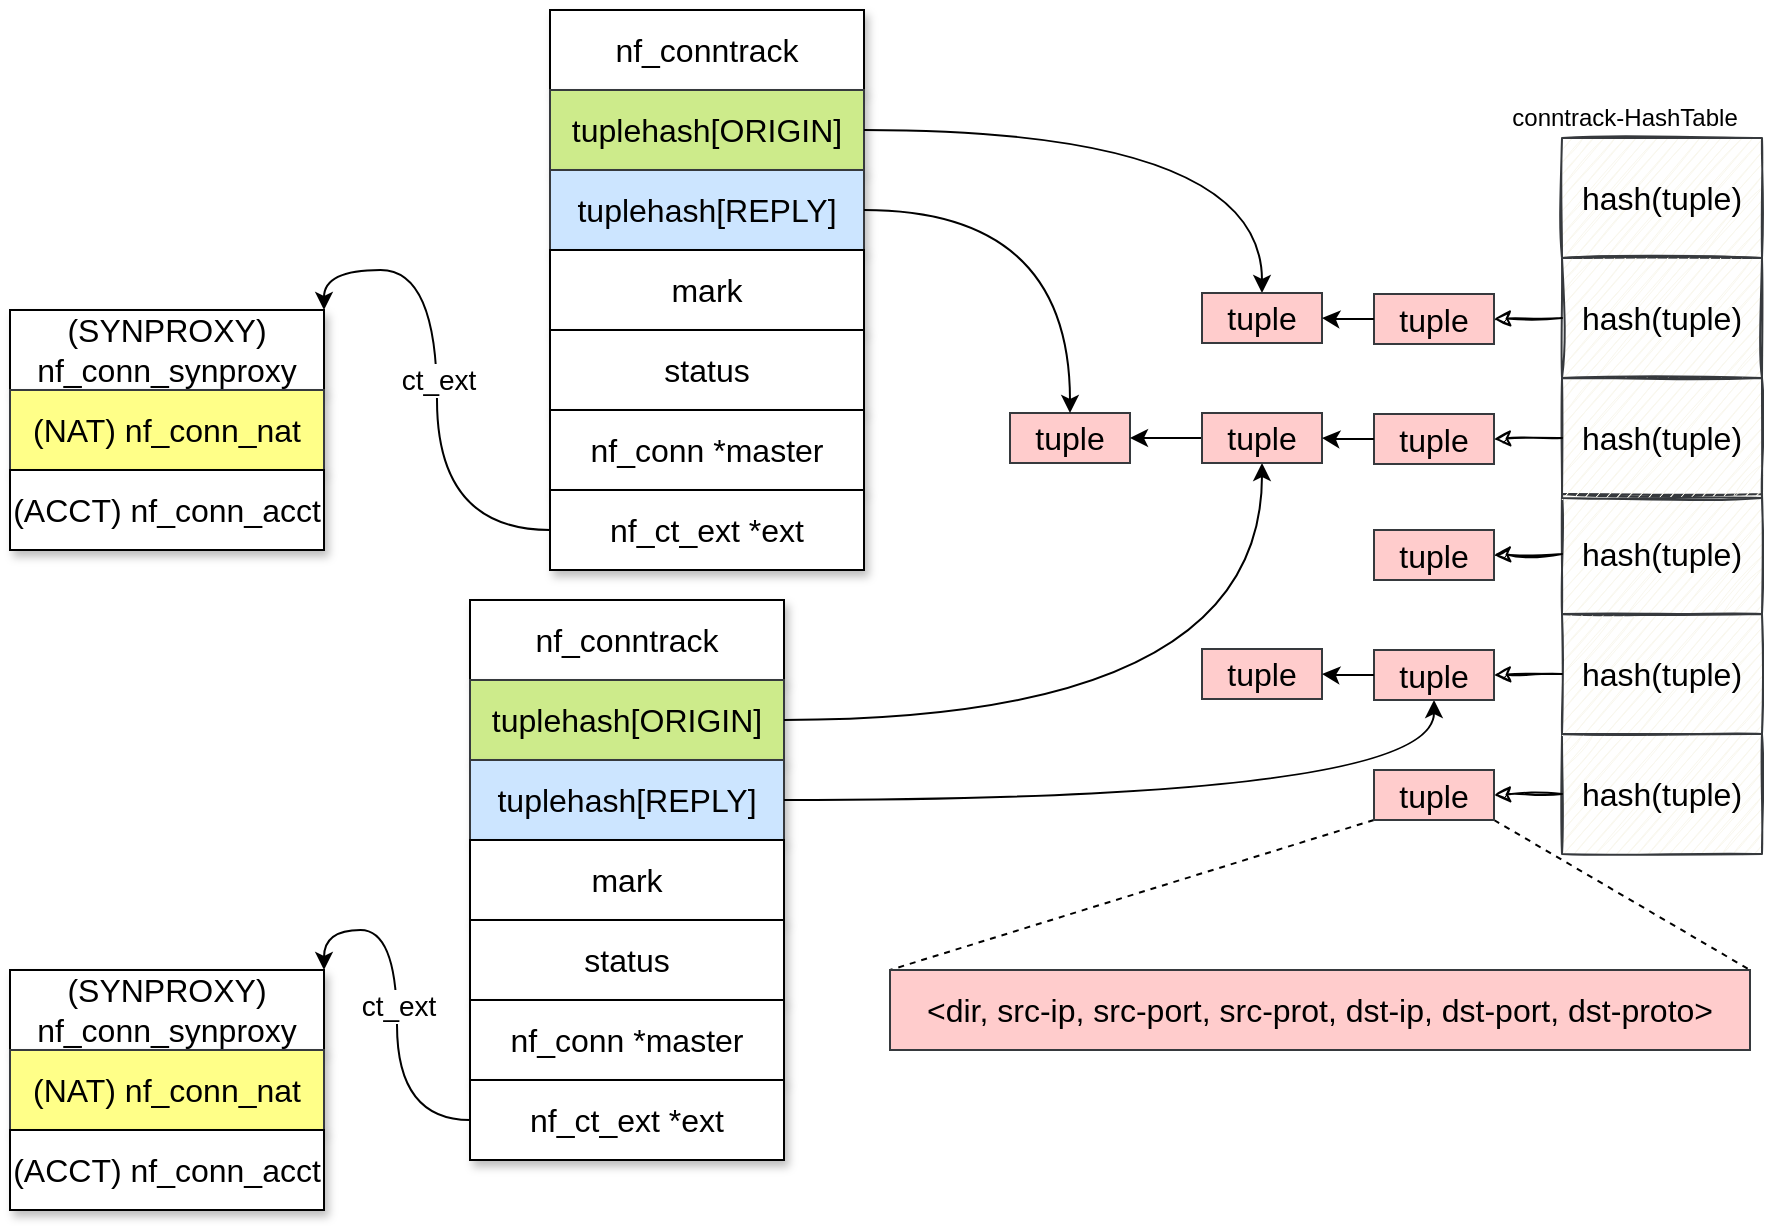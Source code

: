 <mxfile version="13.8.8" type="github">
  <diagram name="Page-1" id="c7558073-3199-34d8-9f00-42111426c3f3">
    <mxGraphModel dx="2248" dy="794" grid="1" gridSize="10" guides="1" tooltips="1" connect="1" arrows="1" fold="1" page="1" pageScale="1" pageWidth="826" pageHeight="1169" background="#ffffff" math="0" shadow="0">
      <root>
        <mxCell id="0" />
        <mxCell id="1" parent="0" />
        <mxCell id="xV2tbsb7gQlv12NHtWF--107" value="&lt;font style=&quot;font-size: 14px&quot;&gt;ct_ext&lt;/font&gt;" style="edgeStyle=orthogonalEdgeStyle;curved=1;rounded=0;orthogonalLoop=1;jettySize=auto;html=1;entryX=1;entryY=0;entryDx=0;entryDy=0;exitX=0;exitY=0.5;exitDx=0;exitDy=0;" parent="1" source="xV2tbsb7gQlv12NHtWF--102" target="xV2tbsb7gQlv12NHtWF--103" edge="1">
          <mxGeometry relative="1" as="geometry" />
        </mxCell>
        <mxCell id="xV2tbsb7gQlv12NHtWF--108" value="" style="group;sketch=0;shadow=1;glass=0;" parent="1" vertex="1" connectable="0">
          <mxGeometry x="-50" y="160" width="157" height="120" as="geometry" />
        </mxCell>
        <mxCell id="xV2tbsb7gQlv12NHtWF--103" value="&lt;font style=&quot;font-size: 16px&quot;&gt;(SYNPROXY) nf_conn_synproxy&lt;/font&gt;" style="rounded=0;whiteSpace=wrap;html=1;sketch=0;shadow=1;glass=0;" parent="xV2tbsb7gQlv12NHtWF--108" vertex="1">
          <mxGeometry width="157" height="40" as="geometry" />
        </mxCell>
        <mxCell id="xV2tbsb7gQlv12NHtWF--104" value="&lt;font style=&quot;font-size: 16px&quot;&gt;(NAT) nf_conn_nat&lt;/font&gt;" style="rounded=0;whiteSpace=wrap;html=1;fillColor=#ffff88;strokeColor=#36393d;sketch=0;shadow=1;glass=0;" parent="xV2tbsb7gQlv12NHtWF--108" vertex="1">
          <mxGeometry y="40" width="157" height="40" as="geometry" />
        </mxCell>
        <mxCell id="xV2tbsb7gQlv12NHtWF--105" value="&lt;span style=&quot;font-size: 16px&quot;&gt;(ACCT) nf_conn_acct&lt;/span&gt;" style="rounded=0;whiteSpace=wrap;html=1;sketch=0;shadow=1;glass=0;" parent="xV2tbsb7gQlv12NHtWF--108" vertex="1">
          <mxGeometry y="80" width="157" height="40" as="geometry" />
        </mxCell>
        <mxCell id="xV2tbsb7gQlv12NHtWF--109" value="" style="group;shadow=1;" parent="1" vertex="1" connectable="0">
          <mxGeometry x="220" y="10" width="157" height="280" as="geometry" />
        </mxCell>
        <mxCell id="xV2tbsb7gQlv12NHtWF--96" value="nf_conntrack" style="rounded=0;whiteSpace=wrap;html=1;fontSize=16;shadow=1;" parent="xV2tbsb7gQlv12NHtWF--109" vertex="1">
          <mxGeometry width="157" height="40" as="geometry" />
        </mxCell>
        <mxCell id="xV2tbsb7gQlv12NHtWF--97" value="&lt;font style=&quot;font-size: 16px&quot;&gt;tuplehash[ORIGIN]&lt;/font&gt;" style="rounded=0;whiteSpace=wrap;html=1;fillColor=#cdeb8b;strokeColor=#36393d;shadow=1;" parent="xV2tbsb7gQlv12NHtWF--109" vertex="1">
          <mxGeometry y="40" width="157" height="40" as="geometry" />
        </mxCell>
        <mxCell id="xV2tbsb7gQlv12NHtWF--98" value="&lt;font style=&quot;font-size: 16px&quot;&gt;tuplehash[REPLY]&lt;/font&gt;" style="rounded=0;whiteSpace=wrap;html=1;fillColor=#cce5ff;strokeColor=#36393d;shadow=1;" parent="xV2tbsb7gQlv12NHtWF--109" vertex="1">
          <mxGeometry y="80" width="157" height="40" as="geometry" />
        </mxCell>
        <mxCell id="xV2tbsb7gQlv12NHtWF--99" value="&lt;font style=&quot;font-size: 16px&quot;&gt;mark&lt;/font&gt;" style="rounded=0;whiteSpace=wrap;html=1;shadow=1;" parent="xV2tbsb7gQlv12NHtWF--109" vertex="1">
          <mxGeometry y="120" width="157" height="40" as="geometry" />
        </mxCell>
        <mxCell id="xV2tbsb7gQlv12NHtWF--100" value="&lt;font style=&quot;font-size: 16px&quot;&gt;status&lt;/font&gt;" style="rounded=0;whiteSpace=wrap;html=1;shadow=1;" parent="xV2tbsb7gQlv12NHtWF--109" vertex="1">
          <mxGeometry y="160" width="157" height="40" as="geometry" />
        </mxCell>
        <mxCell id="xV2tbsb7gQlv12NHtWF--101" value="&lt;font style=&quot;font-size: 16px&quot;&gt;nf_conn *master&lt;/font&gt;" style="rounded=0;whiteSpace=wrap;html=1;shadow=1;" parent="xV2tbsb7gQlv12NHtWF--109" vertex="1">
          <mxGeometry y="200" width="157" height="40" as="geometry" />
        </mxCell>
        <mxCell id="xV2tbsb7gQlv12NHtWF--102" value="&lt;font style=&quot;font-size: 16px&quot;&gt;nf_ct_ext *ext&lt;/font&gt;" style="rounded=0;whiteSpace=wrap;html=1;shadow=1;" parent="xV2tbsb7gQlv12NHtWF--109" vertex="1">
          <mxGeometry y="240" width="157" height="40" as="geometry" />
        </mxCell>
        <mxCell id="xV2tbsb7gQlv12NHtWF--168" style="edgeStyle=orthogonalEdgeStyle;curved=1;rounded=0;orthogonalLoop=1;jettySize=auto;html=1;exitX=1;exitY=0.5;exitDx=0;exitDy=0;entryX=0.5;entryY=0;entryDx=0;entryDy=0;" parent="1" source="xV2tbsb7gQlv12NHtWF--97" target="xV2tbsb7gQlv12NHtWF--123" edge="1">
          <mxGeometry relative="1" as="geometry" />
        </mxCell>
        <mxCell id="xV2tbsb7gQlv12NHtWF--183" value="tuple" style="rounded=0;whiteSpace=wrap;html=1;fontSize=16;fillColor=#ffcccc;strokeColor=#36393d;" parent="1" vertex="1">
          <mxGeometry x="450" y="211.5" width="60" height="25" as="geometry" />
        </mxCell>
        <mxCell id="xV2tbsb7gQlv12NHtWF--184" value="" style="edgeStyle=orthogonalEdgeStyle;curved=1;rounded=0;orthogonalLoop=1;jettySize=auto;html=1;" parent="1" source="xV2tbsb7gQlv12NHtWF--175" target="xV2tbsb7gQlv12NHtWF--183" edge="1">
          <mxGeometry relative="1" as="geometry" />
        </mxCell>
        <mxCell id="xV2tbsb7gQlv12NHtWF--191" style="edgeStyle=orthogonalEdgeStyle;curved=1;rounded=0;orthogonalLoop=1;jettySize=auto;html=1;exitX=1;exitY=0.5;exitDx=0;exitDy=0;entryX=0.5;entryY=0;entryDx=0;entryDy=0;" parent="1" source="xV2tbsb7gQlv12NHtWF--98" target="xV2tbsb7gQlv12NHtWF--183" edge="1">
          <mxGeometry relative="1" as="geometry" />
        </mxCell>
        <mxCell id="xV2tbsb7gQlv12NHtWF--206" value="&lt;font style=&quot;font-size: 14px&quot;&gt;ct_ext&lt;/font&gt;" style="edgeStyle=orthogonalEdgeStyle;curved=1;rounded=0;orthogonalLoop=1;jettySize=auto;html=1;entryX=1;entryY=0;entryDx=0;entryDy=0;exitX=0;exitY=0.5;exitDx=0;exitDy=0;" parent="1" source="xV2tbsb7gQlv12NHtWF--218" target="xV2tbsb7gQlv12NHtWF--208" edge="1">
          <mxGeometry relative="1" as="geometry" />
        </mxCell>
        <mxCell id="xV2tbsb7gQlv12NHtWF--207" value="" style="group;sketch=0;shadow=1;glass=0;" parent="1" vertex="1" connectable="0">
          <mxGeometry x="-50" y="490" width="157" height="120" as="geometry" />
        </mxCell>
        <mxCell id="xV2tbsb7gQlv12NHtWF--208" value="&lt;font style=&quot;font-size: 16px&quot;&gt;(SYNPROXY) nf_conn_synproxy&lt;/font&gt;" style="rounded=0;whiteSpace=wrap;html=1;sketch=0;shadow=1;glass=0;" parent="xV2tbsb7gQlv12NHtWF--207" vertex="1">
          <mxGeometry width="157" height="40" as="geometry" />
        </mxCell>
        <mxCell id="xV2tbsb7gQlv12NHtWF--209" value="&lt;font style=&quot;font-size: 16px&quot;&gt;(NAT) nf_conn_nat&lt;/font&gt;" style="rounded=0;whiteSpace=wrap;html=1;fillColor=#ffff88;strokeColor=#36393d;sketch=0;shadow=1;glass=0;" parent="xV2tbsb7gQlv12NHtWF--207" vertex="1">
          <mxGeometry y="40" width="157" height="40" as="geometry" />
        </mxCell>
        <mxCell id="xV2tbsb7gQlv12NHtWF--210" value="&lt;span style=&quot;font-size: 16px&quot;&gt;(ACCT) nf_conn_acct&lt;/span&gt;" style="rounded=0;whiteSpace=wrap;html=1;sketch=0;shadow=1;glass=0;" parent="xV2tbsb7gQlv12NHtWF--207" vertex="1">
          <mxGeometry y="80" width="157" height="40" as="geometry" />
        </mxCell>
        <mxCell id="xV2tbsb7gQlv12NHtWF--211" value="" style="group;shadow=1;" parent="1" vertex="1" connectable="0">
          <mxGeometry x="180" y="305" width="157" height="280" as="geometry" />
        </mxCell>
        <mxCell id="xV2tbsb7gQlv12NHtWF--212" value="nf_conntrack" style="rounded=0;whiteSpace=wrap;html=1;fontSize=16;shadow=1;" parent="xV2tbsb7gQlv12NHtWF--211" vertex="1">
          <mxGeometry width="157" height="40" as="geometry" />
        </mxCell>
        <mxCell id="xV2tbsb7gQlv12NHtWF--213" value="&lt;font style=&quot;font-size: 16px&quot;&gt;tuplehash[ORIGIN]&lt;/font&gt;" style="rounded=0;whiteSpace=wrap;html=1;fillColor=#cdeb8b;strokeColor=#36393d;shadow=1;" parent="xV2tbsb7gQlv12NHtWF--211" vertex="1">
          <mxGeometry y="40" width="157" height="40" as="geometry" />
        </mxCell>
        <mxCell id="xV2tbsb7gQlv12NHtWF--214" value="&lt;font style=&quot;font-size: 16px&quot;&gt;tuplehash[REPLY]&lt;/font&gt;" style="rounded=0;whiteSpace=wrap;html=1;fillColor=#cce5ff;strokeColor=#36393d;shadow=1;" parent="xV2tbsb7gQlv12NHtWF--211" vertex="1">
          <mxGeometry y="80" width="157" height="40" as="geometry" />
        </mxCell>
        <mxCell id="xV2tbsb7gQlv12NHtWF--215" value="&lt;font style=&quot;font-size: 16px&quot;&gt;mark&lt;/font&gt;" style="rounded=0;whiteSpace=wrap;html=1;shadow=1;" parent="xV2tbsb7gQlv12NHtWF--211" vertex="1">
          <mxGeometry y="120" width="157" height="40" as="geometry" />
        </mxCell>
        <mxCell id="xV2tbsb7gQlv12NHtWF--216" value="&lt;font style=&quot;font-size: 16px&quot;&gt;status&lt;/font&gt;" style="rounded=0;whiteSpace=wrap;html=1;shadow=1;" parent="xV2tbsb7gQlv12NHtWF--211" vertex="1">
          <mxGeometry y="160" width="157" height="40" as="geometry" />
        </mxCell>
        <mxCell id="xV2tbsb7gQlv12NHtWF--217" value="&lt;font style=&quot;font-size: 16px&quot;&gt;nf_conn *master&lt;/font&gt;" style="rounded=0;whiteSpace=wrap;html=1;shadow=1;" parent="xV2tbsb7gQlv12NHtWF--211" vertex="1">
          <mxGeometry y="200" width="157" height="40" as="geometry" />
        </mxCell>
        <mxCell id="xV2tbsb7gQlv12NHtWF--218" value="&lt;font style=&quot;font-size: 16px&quot;&gt;nf_ct_ext *ext&lt;/font&gt;" style="rounded=0;whiteSpace=wrap;html=1;shadow=1;" parent="xV2tbsb7gQlv12NHtWF--211" vertex="1">
          <mxGeometry y="240" width="157" height="40" as="geometry" />
        </mxCell>
        <mxCell id="xV2tbsb7gQlv12NHtWF--219" style="edgeStyle=orthogonalEdgeStyle;curved=1;rounded=0;orthogonalLoop=1;jettySize=auto;html=1;exitX=1;exitY=0.5;exitDx=0;exitDy=0;entryX=0.5;entryY=1;entryDx=0;entryDy=0;" parent="1" source="xV2tbsb7gQlv12NHtWF--213" target="xV2tbsb7gQlv12NHtWF--175" edge="1">
          <mxGeometry relative="1" as="geometry">
            <mxPoint x="403" y="405" as="sourcePoint" />
          </mxGeometry>
        </mxCell>
        <mxCell id="xV2tbsb7gQlv12NHtWF--221" style="edgeStyle=orthogonalEdgeStyle;curved=1;rounded=0;orthogonalLoop=1;jettySize=auto;html=1;exitX=1;exitY=0.5;exitDx=0;exitDy=0;entryX=0.5;entryY=1;entryDx=0;entryDy=0;" parent="1" source="xV2tbsb7gQlv12NHtWF--214" target="xV2tbsb7gQlv12NHtWF--187" edge="1">
          <mxGeometry relative="1" as="geometry">
            <mxPoint x="660" y="405" as="targetPoint" />
          </mxGeometry>
        </mxCell>
        <mxCell id="xV2tbsb7gQlv12NHtWF--222" value="hash(tuple)" style="rounded=0;whiteSpace=wrap;html=1;fontSize=16;fillColor=#f9f7ed;strokeColor=#36393d;comic=0;backgroundOutline=0;sketch=1;" parent="1" vertex="1">
          <mxGeometry x="726" y="372" width="100" height="60" as="geometry" />
        </mxCell>
        <mxCell id="xV2tbsb7gQlv12NHtWF--229" style="edgeStyle=none;rounded=0;orthogonalLoop=1;jettySize=auto;html=1;exitX=0;exitY=1;exitDx=0;exitDy=0;entryX=0;entryY=0;entryDx=0;entryDy=0;endArrow=none;endFill=0;dashed=1;" parent="1" source="xV2tbsb7gQlv12NHtWF--223" target="xV2tbsb7gQlv12NHtWF--228" edge="1">
          <mxGeometry relative="1" as="geometry" />
        </mxCell>
        <mxCell id="xV2tbsb7gQlv12NHtWF--230" style="edgeStyle=none;rounded=0;orthogonalLoop=1;jettySize=auto;html=1;exitX=1;exitY=1;exitDx=0;exitDy=0;entryX=1;entryY=0;entryDx=0;entryDy=0;endArrow=none;endFill=0;dashed=1;" parent="1" source="xV2tbsb7gQlv12NHtWF--223" target="xV2tbsb7gQlv12NHtWF--228" edge="1">
          <mxGeometry relative="1" as="geometry" />
        </mxCell>
        <mxCell id="xV2tbsb7gQlv12NHtWF--223" value="tuple" style="rounded=0;whiteSpace=wrap;html=1;fontSize=16;fillColor=#ffcccc;strokeColor=#36393d;" parent="1" vertex="1">
          <mxGeometry x="632" y="390" width="60" height="25" as="geometry" />
        </mxCell>
        <mxCell id="xV2tbsb7gQlv12NHtWF--224" value="" style="edgeStyle=orthogonalEdgeStyle;curved=1;rounded=0;orthogonalLoop=1;jettySize=auto;html=1;comic=0;backgroundOutline=0;sketch=1;" parent="1" source="xV2tbsb7gQlv12NHtWF--222" target="xV2tbsb7gQlv12NHtWF--223" edge="1">
          <mxGeometry relative="1" as="geometry" />
        </mxCell>
        <mxCell id="xV2tbsb7gQlv12NHtWF--178" value="hash(tuple)" style="rounded=0;whiteSpace=wrap;html=1;fontSize=16;fillColor=#f9f7ed;strokeColor=#36393d;comic=0;backgroundOutline=0;sketch=1;" parent="1" vertex="1">
          <mxGeometry x="726" y="252" width="100" height="60" as="geometry" />
        </mxCell>
        <mxCell id="xV2tbsb7gQlv12NHtWF--179" value="tuple" style="rounded=0;whiteSpace=wrap;html=1;fontSize=16;fillColor=#ffcccc;strokeColor=#36393d;" parent="1" vertex="1">
          <mxGeometry x="632" y="270" width="60" height="25" as="geometry" />
        </mxCell>
        <mxCell id="xV2tbsb7gQlv12NHtWF--180" value="" style="edgeStyle=orthogonalEdgeStyle;curved=1;rounded=0;orthogonalLoop=1;jettySize=auto;html=1;comic=0;backgroundOutline=0;sketch=1;" parent="1" source="xV2tbsb7gQlv12NHtWF--178" target="xV2tbsb7gQlv12NHtWF--179" edge="1">
          <mxGeometry x="546" y="252" as="geometry" />
        </mxCell>
        <mxCell id="xV2tbsb7gQlv12NHtWF--226" value="hash(tuple)" style="rounded=0;whiteSpace=wrap;html=1;fontSize=16;fillColor=#f9f7ed;strokeColor=#36393d;comic=0;backgroundOutline=0;sketch=1;" parent="1" vertex="1">
          <mxGeometry x="726" y="74" width="100" height="60" as="geometry" />
        </mxCell>
        <mxCell id="xV2tbsb7gQlv12NHtWF--227" value="conntrack-HashTable" style="text;html=1;align=center;verticalAlign=middle;resizable=0;points=[];autosize=1;comic=0;backgroundOutline=0;sketch=1;" parent="1" vertex="1">
          <mxGeometry x="692" y="54" width="130" height="20" as="geometry" />
        </mxCell>
        <mxCell id="xV2tbsb7gQlv12NHtWF--228" value="&amp;lt;dir, src-ip, src-port, src-prot, dst-ip, dst-port, dst-proto&amp;gt;" style="rounded=0;whiteSpace=wrap;html=1;fontSize=16;fillColor=#ffcccc;strokeColor=#36393d;" parent="1" vertex="1">
          <mxGeometry x="390" y="490" width="430" height="40" as="geometry" />
        </mxCell>
        <mxCell id="xV2tbsb7gQlv12NHtWF--110" value="hash(tuple)" style="rounded=0;whiteSpace=wrap;html=1;fontSize=16;fillColor=#f9f7ed;strokeColor=#36393d;comic=0;backgroundOutline=0;sketch=1;" parent="1" vertex="1">
          <mxGeometry x="726" y="134" width="100" height="60" as="geometry" />
        </mxCell>
        <mxCell id="xV2tbsb7gQlv12NHtWF--116" value="tuple" style="rounded=0;whiteSpace=wrap;html=1;fontSize=16;fillColor=#ffcccc;strokeColor=#36393d;" parent="1" vertex="1">
          <mxGeometry x="632" y="152" width="60" height="25" as="geometry" />
        </mxCell>
        <mxCell id="xV2tbsb7gQlv12NHtWF--117" value="" style="edgeStyle=orthogonalEdgeStyle;curved=1;rounded=0;orthogonalLoop=1;jettySize=auto;html=1;comic=0;backgroundOutline=0;sketch=1;" parent="1" source="xV2tbsb7gQlv12NHtWF--110" target="xV2tbsb7gQlv12NHtWF--116" edge="1">
          <mxGeometry x="546" y="134" as="geometry" />
        </mxCell>
        <mxCell id="xV2tbsb7gQlv12NHtWF--123" value="tuple" style="rounded=0;whiteSpace=wrap;html=1;fontSize=16;fillColor=#ffcccc;strokeColor=#36393d;" parent="1" vertex="1">
          <mxGeometry x="546" y="151.5" width="60" height="25" as="geometry" />
        </mxCell>
        <mxCell id="xV2tbsb7gQlv12NHtWF--124" value="" style="edgeStyle=orthogonalEdgeStyle;curved=1;rounded=0;orthogonalLoop=1;jettySize=auto;html=1;" parent="1" source="xV2tbsb7gQlv12NHtWF--116" target="xV2tbsb7gQlv12NHtWF--123" edge="1">
          <mxGeometry x="546" y="134" as="geometry" />
        </mxCell>
        <mxCell id="xV2tbsb7gQlv12NHtWF--172" value="hash(tuple)" style="rounded=0;whiteSpace=wrap;html=1;fontSize=16;fillColor=#f9f7ed;strokeColor=#36393d;comic=0;backgroundOutline=0;sketch=1;" parent="1" vertex="1">
          <mxGeometry x="726" y="194" width="100" height="60" as="geometry" />
        </mxCell>
        <mxCell id="xV2tbsb7gQlv12NHtWF--173" value="tuple" style="rounded=0;whiteSpace=wrap;html=1;fontSize=16;fillColor=#ffcccc;strokeColor=#36393d;" parent="1" vertex="1">
          <mxGeometry x="632" y="212" width="60" height="25" as="geometry" />
        </mxCell>
        <mxCell id="xV2tbsb7gQlv12NHtWF--174" value="" style="edgeStyle=orthogonalEdgeStyle;curved=1;rounded=0;orthogonalLoop=1;jettySize=auto;html=1;comic=0;backgroundOutline=0;sketch=1;" parent="1" source="xV2tbsb7gQlv12NHtWF--172" target="xV2tbsb7gQlv12NHtWF--173" edge="1">
          <mxGeometry x="546" y="194" as="geometry" />
        </mxCell>
        <mxCell id="xV2tbsb7gQlv12NHtWF--175" value="tuple" style="rounded=0;whiteSpace=wrap;html=1;fontSize=16;fillColor=#ffcccc;strokeColor=#36393d;" parent="1" vertex="1">
          <mxGeometry x="546" y="211.5" width="60" height="25" as="geometry" />
        </mxCell>
        <mxCell id="xV2tbsb7gQlv12NHtWF--176" value="" style="edgeStyle=orthogonalEdgeStyle;curved=1;rounded=0;orthogonalLoop=1;jettySize=auto;html=1;" parent="1" source="xV2tbsb7gQlv12NHtWF--173" target="xV2tbsb7gQlv12NHtWF--175" edge="1">
          <mxGeometry x="546" y="194" as="geometry" />
        </mxCell>
        <mxCell id="xV2tbsb7gQlv12NHtWF--186" value="hash(tuple)" style="rounded=0;whiteSpace=wrap;html=1;fontSize=16;fillColor=#f9f7ed;strokeColor=#36393d;comic=0;backgroundOutline=0;sketch=1;" parent="1" vertex="1">
          <mxGeometry x="726" y="312" width="100" height="60" as="geometry" />
        </mxCell>
        <mxCell id="xV2tbsb7gQlv12NHtWF--187" value="tuple" style="rounded=0;whiteSpace=wrap;html=1;fontSize=16;fillColor=#ffcccc;strokeColor=#36393d;" parent="1" vertex="1">
          <mxGeometry x="632" y="330" width="60" height="25" as="geometry" />
        </mxCell>
        <mxCell id="xV2tbsb7gQlv12NHtWF--188" value="" style="edgeStyle=orthogonalEdgeStyle;curved=1;rounded=0;orthogonalLoop=1;jettySize=auto;html=1;comic=0;backgroundOutline=0;sketch=1;" parent="1" source="xV2tbsb7gQlv12NHtWF--186" target="xV2tbsb7gQlv12NHtWF--187" edge="1">
          <mxGeometry x="546" y="312" as="geometry" />
        </mxCell>
        <mxCell id="xV2tbsb7gQlv12NHtWF--189" value="tuple" style="rounded=0;whiteSpace=wrap;html=1;fontSize=16;fillColor=#ffcccc;strokeColor=#36393d;" parent="1" vertex="1">
          <mxGeometry x="546" y="329.5" width="60" height="25" as="geometry" />
        </mxCell>
        <mxCell id="xV2tbsb7gQlv12NHtWF--190" value="" style="edgeStyle=orthogonalEdgeStyle;curved=1;rounded=0;orthogonalLoop=1;jettySize=auto;html=1;" parent="1" source="xV2tbsb7gQlv12NHtWF--187" target="xV2tbsb7gQlv12NHtWF--189" edge="1">
          <mxGeometry x="546" y="312" as="geometry" />
        </mxCell>
      </root>
    </mxGraphModel>
  </diagram>
</mxfile>
